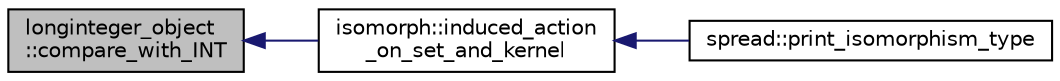 digraph "longinteger_object::compare_with_INT"
{
  edge [fontname="Helvetica",fontsize="10",labelfontname="Helvetica",labelfontsize="10"];
  node [fontname="Helvetica",fontsize="10",shape=record];
  rankdir="LR";
  Node711 [label="longinteger_object\l::compare_with_INT",height=0.2,width=0.4,color="black", fillcolor="grey75", style="filled", fontcolor="black"];
  Node711 -> Node712 [dir="back",color="midnightblue",fontsize="10",style="solid",fontname="Helvetica"];
  Node712 [label="isomorph::induced_action\l_on_set_and_kernel",height=0.2,width=0.4,color="black", fillcolor="white", style="filled",URL="$d3/d5f/classisomorph.html#a77563cca300ed45768afe24ce54d453a"];
  Node712 -> Node713 [dir="back",color="midnightblue",fontsize="10",style="solid",fontname="Helvetica"];
  Node713 [label="spread::print_isomorphism_type",height=0.2,width=0.4,color="black", fillcolor="white", style="filled",URL="$da/dc1/classspread.html#ac00cfa228f832076e6e5d81319828fa7"];
}
